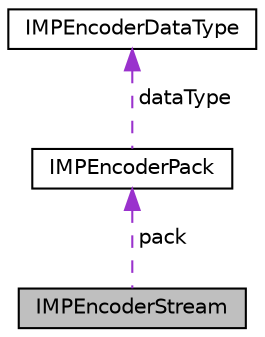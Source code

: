 digraph "IMPEncoderStream"
{
  edge [fontname="Helvetica",fontsize="10",labelfontname="Helvetica",labelfontsize="10"];
  node [fontname="Helvetica",fontsize="10",shape=record];
  Node1 [label="IMPEncoderStream",height=0.2,width=0.4,color="black", fillcolor="grey75", style="filled", fontcolor="black"];
  Node2 -> Node1 [dir="back",color="darkorchid3",fontsize="10",style="dashed",label=" pack" ,fontname="Helvetica"];
  Node2 [label="IMPEncoderPack",height=0.2,width=0.4,color="black", fillcolor="white", style="filled",URL="$structIMPEncoderPack.html"];
  Node3 -> Node2 [dir="back",color="darkorchid3",fontsize="10",style="dashed",label=" dataType" ,fontname="Helvetica"];
  Node3 [label="IMPEncoderDataType",height=0.2,width=0.4,color="black", fillcolor="white", style="filled",URL="$unionIMPEncoderDataType.html"];
}
